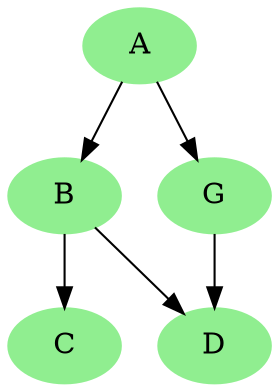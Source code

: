 
digraph G {
  node [shape=ellipse, style=filled, color=lightgreen];
  A [label="A"];
  B [label="B"];
  C [label="C"];
  D [label="D"];
  G [label="G"];
  A -> B;
  A -> G;
  B -> D;
  B -> C;
  G -> D;
}

